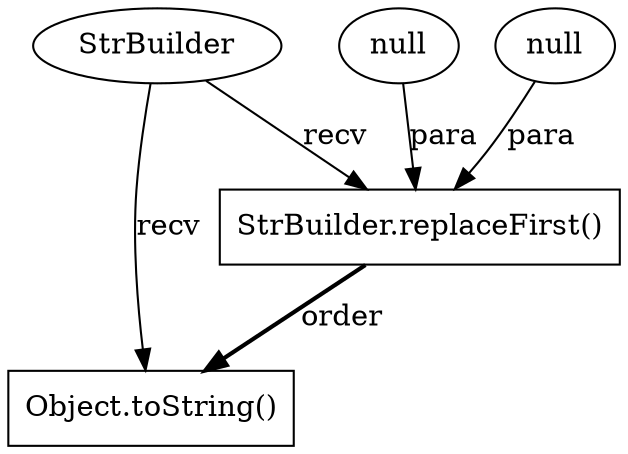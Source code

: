 digraph "AUG" {

  1 [ label="StrBuilder.replaceFirst()" shape="box" ];
  2 [ label="null" shape="ellipse" ];
  3 [ label="StrBuilder" shape="ellipse" ];
  4 [ label="Object.toString()" shape="box" ];
  5 [ label="null" shape="ellipse" ];
  5 -> 1 [ label="para" style="solid" ];
  2 -> 1 [ label="para" style="solid" ];
  3 -> 1 [ label="recv" style="solid" ];
  1 -> 4 [ label="order" style="bold" ];
  3 -> 4 [ label="recv" style="solid" ];
}

